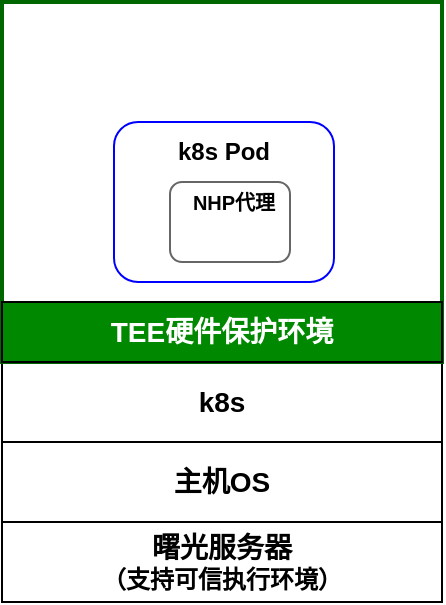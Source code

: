 <mxfile version="28.0.4">
  <diagram name="第 1 页" id="Nt4wIiLlnSs3tbjxzQVT">
    <mxGraphModel dx="1828" dy="1007" grid="1" gridSize="10" guides="1" tooltips="1" connect="1" arrows="1" fold="1" page="1" pageScale="1" pageWidth="2336" pageHeight="1654" math="0" shadow="0">
      <root>
        <mxCell id="0" />
        <mxCell id="1" parent="0" />
        <mxCell id="S7CaQPIEn7JZbbPNb9Kr-1" value="&lt;font style=&quot;font-size: 14px;&quot;&gt;&lt;b&gt;曙光服务器&lt;/b&gt;&lt;/font&gt;&lt;div&gt;&lt;font style=&quot;font-size: 12px;&quot;&gt;&lt;b&gt;（支持可信执行环境）&lt;/b&gt;&lt;/font&gt;&lt;/div&gt;" style="rounded=0;whiteSpace=wrap;html=1;fillColor=none;" parent="1" vertex="1">
          <mxGeometry x="480" y="520" width="220" height="40" as="geometry" />
        </mxCell>
        <mxCell id="S7CaQPIEn7JZbbPNb9Kr-2" value="&lt;span style=&quot;font-size: 14px;&quot;&gt;&lt;b&gt;主机OS&lt;/b&gt;&lt;/span&gt;" style="rounded=0;whiteSpace=wrap;html=1;fillColor=none;" parent="1" vertex="1">
          <mxGeometry x="480" y="480" width="220" height="40" as="geometry" />
        </mxCell>
        <mxCell id="sAuVCd9SCb6oK_chuftu-1" value="&lt;span style=&quot;font-size: 14px;&quot;&gt;&lt;b&gt;k8s&lt;/b&gt;&lt;/span&gt;" style="rounded=0;whiteSpace=wrap;html=1;fillColor=none;" vertex="1" parent="1">
          <mxGeometry x="480" y="440" width="220" height="40" as="geometry" />
        </mxCell>
        <mxCell id="sAuVCd9SCb6oK_chuftu-2" value="" style="rounded=0;whiteSpace=wrap;html=1;fillColor=none;strokeColor=#006600;strokeWidth=2;" vertex="1" parent="1">
          <mxGeometry x="480" y="260" width="220" height="180" as="geometry" />
        </mxCell>
        <mxCell id="sAuVCd9SCb6oK_chuftu-3" value="&lt;span style=&quot;font-size: 14px;&quot;&gt;&lt;b&gt;&lt;font style=&quot;color: rgb(255, 255, 255);&quot;&gt;TEE硬件保护环境&lt;/font&gt;&lt;/b&gt;&lt;/span&gt;" style="rounded=0;whiteSpace=wrap;html=1;fillColor=#008800;" vertex="1" parent="1">
          <mxGeometry x="480" y="410" width="220" height="30" as="geometry" />
        </mxCell>
        <mxCell id="sAuVCd9SCb6oK_chuftu-4" value="" style="rounded=1;whiteSpace=wrap;html=1;fillColor=none;strokeColor=#0000FF;" vertex="1" parent="1">
          <mxGeometry x="536" y="320" width="110" height="80" as="geometry" />
        </mxCell>
        <mxCell id="sAuVCd9SCb6oK_chuftu-5" value="&lt;font style=&quot;font-size: 12px;&quot;&gt;&lt;b&gt;k8s Pod&lt;/b&gt;&lt;/font&gt;" style="text;html=1;align=center;verticalAlign=middle;whiteSpace=wrap;rounded=0;" vertex="1" parent="1">
          <mxGeometry x="556" y="320" width="70" height="30" as="geometry" />
        </mxCell>
        <mxCell id="sAuVCd9SCb6oK_chuftu-10" value="" style="group" vertex="1" connectable="0" parent="1">
          <mxGeometry x="564" y="350" width="60" height="41" as="geometry" />
        </mxCell>
        <mxCell id="sAuVCd9SCb6oK_chuftu-6" value="" style="shape=image;html=1;verticalAlign=top;verticalLabelPosition=bottom;labelBackgroundColor=#ffffff;imageAspect=0;aspect=fixed;image=https://icons.diagrams.net/icon-cache1/Social_Media-2656/social_media_social_media_logo_docker-527.svg" vertex="1" parent="sAuVCd9SCb6oK_chuftu-10">
          <mxGeometry x="21" y="17" width="24" height="24" as="geometry" />
        </mxCell>
        <mxCell id="sAuVCd9SCb6oK_chuftu-8" value="" style="rounded=1;whiteSpace=wrap;html=1;fillColor=none;strokeColor=#666666;" vertex="1" parent="sAuVCd9SCb6oK_chuftu-10">
          <mxGeometry width="60" height="40" as="geometry" />
        </mxCell>
        <mxCell id="sAuVCd9SCb6oK_chuftu-9" value="&lt;font style=&quot;font-size: 10px;&quot;&gt;&lt;b style=&quot;&quot;&gt;NHP代理&lt;/b&gt;&lt;/font&gt;" style="text;html=1;align=center;verticalAlign=middle;whiteSpace=wrap;rounded=0;" vertex="1" parent="sAuVCd9SCb6oK_chuftu-10">
          <mxGeometry x="8" width="48" height="20" as="geometry" />
        </mxCell>
      </root>
    </mxGraphModel>
  </diagram>
</mxfile>
